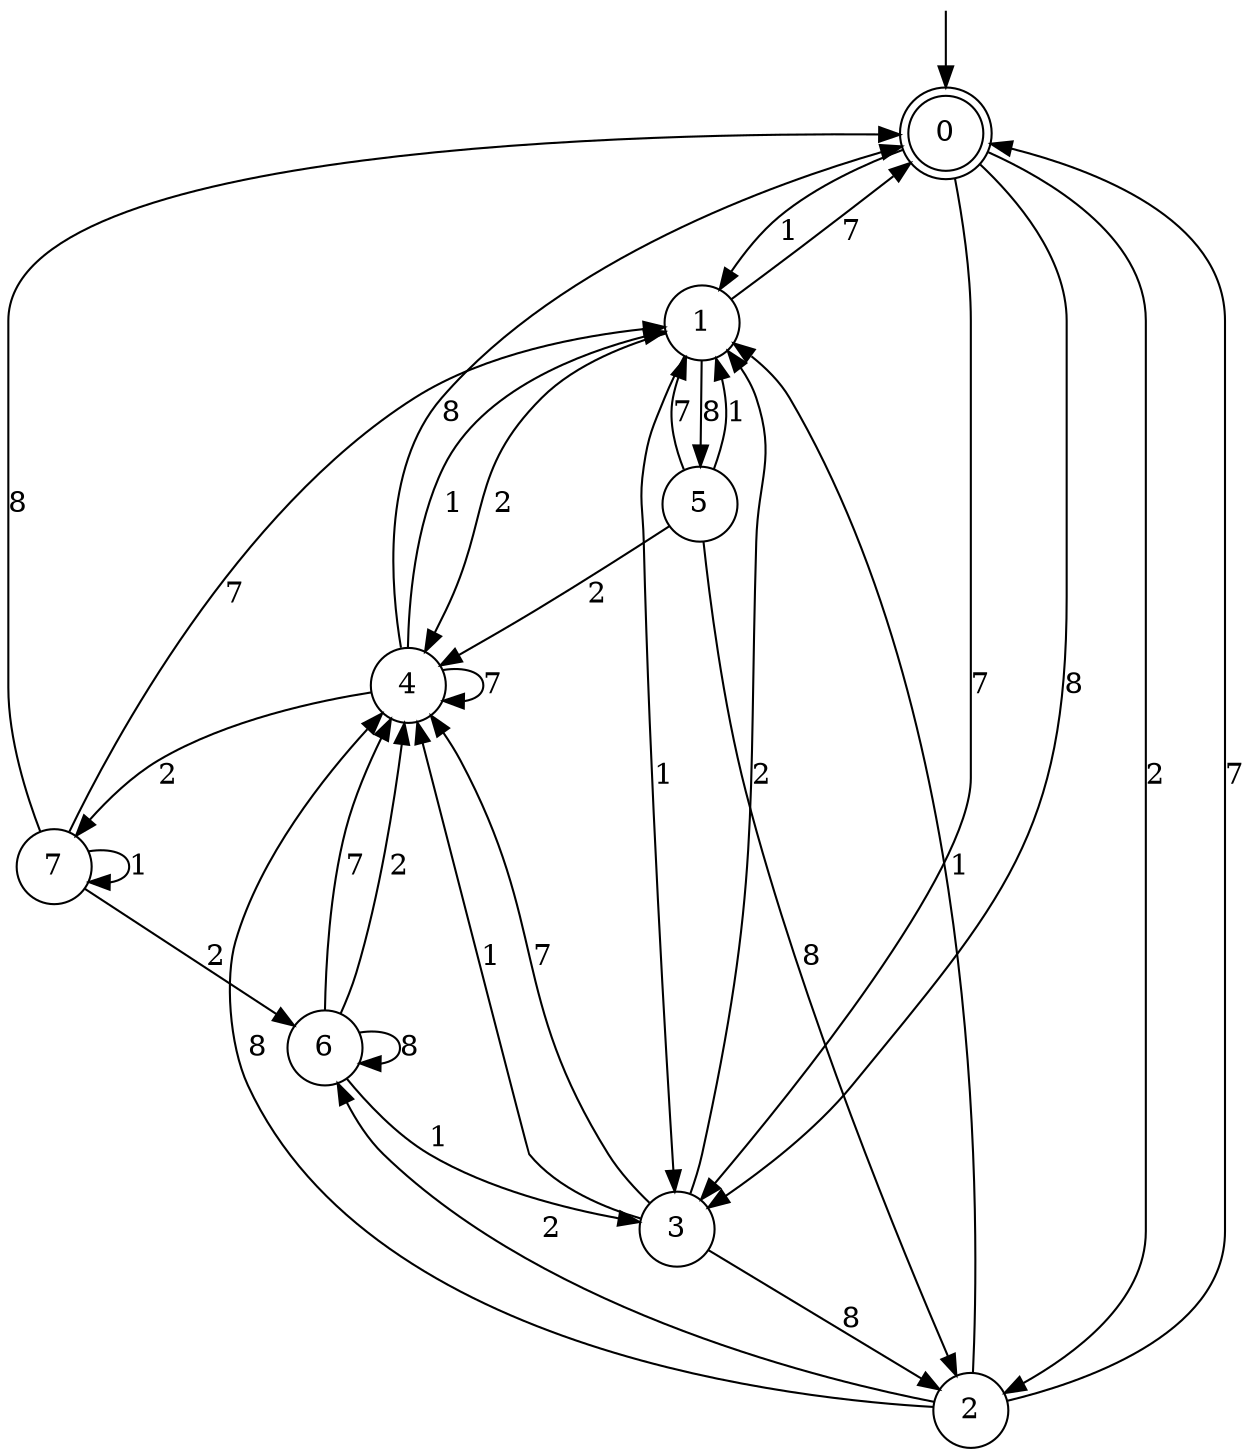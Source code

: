 digraph g {

	s0 [shape="doublecircle" label="0"];
	s1 [shape="circle" label="1"];
	s2 [shape="circle" label="2"];
	s3 [shape="circle" label="3"];
	s4 [shape="circle" label="4"];
	s5 [shape="circle" label="5"];
	s6 [shape="circle" label="6"];
	s7 [shape="circle" label="7"];
	s0 -> s1 [label="1"];
	s0 -> s2 [label="2"];
	s0 -> s3 [label="7"];
	s0 -> s3 [label="8"];
	s1 -> s3 [label="1"];
	s1 -> s4 [label="2"];
	s1 -> s0 [label="7"];
	s1 -> s5 [label="8"];
	s2 -> s1 [label="1"];
	s2 -> s6 [label="2"];
	s2 -> s0 [label="7"];
	s2 -> s4 [label="8"];
	s3 -> s4 [label="1"];
	s3 -> s1 [label="2"];
	s3 -> s4 [label="7"];
	s3 -> s2 [label="8"];
	s4 -> s1 [label="1"];
	s4 -> s7 [label="2"];
	s4 -> s4 [label="7"];
	s4 -> s0 [label="8"];
	s5 -> s1 [label="1"];
	s5 -> s4 [label="2"];
	s5 -> s1 [label="7"];
	s5 -> s2 [label="8"];
	s6 -> s3 [label="1"];
	s6 -> s4 [label="2"];
	s6 -> s4 [label="7"];
	s6 -> s6 [label="8"];
	s7 -> s7 [label="1"];
	s7 -> s6 [label="2"];
	s7 -> s1 [label="7"];
	s7 -> s0 [label="8"];

__start0 [label="" shape="none" width="0" height="0"];
__start0 -> s0;

}
